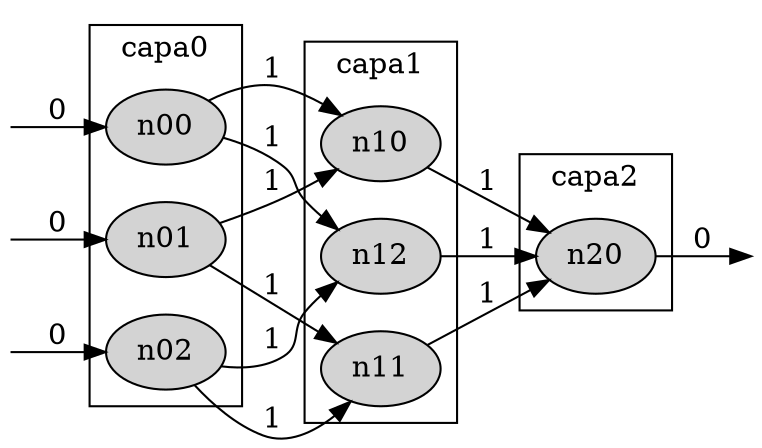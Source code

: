 digraph graphname {
	rankdir="LR";
	subgraph cluster_0 {
		node [style=filled];
		"n00";
		"n01";
		"n02";
		label = "capa0";
	}
	subgraph cluster_1 {
		node [style=filled];
		"n10";
		"n11";
		"n12";
		label = "capa1";
	}
	subgraph cluster_2 {
		node [style=filled];
		"n20";
		label = "capa2";
	}
	"void_n00" [style=invis,fixedsize=true,width=0];
	"void_n00" -> "n00" [label=0];
	"n00" -> "n10" [label=1];
	"n00" -> "n12" [label=1];
	"void_n01" [style=invis,fixedsize=true,width=0];
	"void_n01" -> "n01" [label=0];
	"n01" -> "n10" [label=1];
	"n01" -> "n11" [label=1];
	"void_n02" [style=invis,fixedsize=true,width=0];
	"void_n02" -> "n02" [label=0];
	"n02" -> "n11" [label=1];
	"n02" -> "n12" [label=1];
	"n10" -> "n20" [label=1];
	"n11" -> "n20" [label=1];
	"n12" -> "n20" [label=1];
	"void_n20" [style=invis,fixedsize=true,width=0];
		"n20" -> "void_n20" [label=0];
}